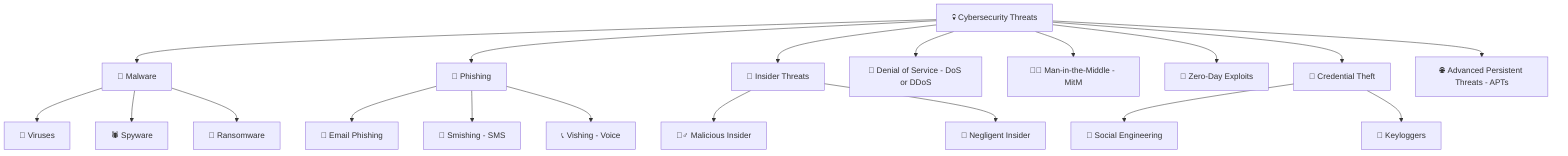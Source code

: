 flowchart TD
    A[💀 Cybersecurity Threats]

    A --> B[🦠 Malware]
    B --> B1[📎 Viruses]
    B --> B2[🕷️ Spyware]
    B --> B3[🛑 Ransomware]

    A --> C[🎣 Phishing]
    C --> C1[📧 Email Phishing]
    C --> C2[💬 Smishing - SMS]
    C --> C3[📞 Vishing - Voice]

    A --> D[👤 Insider Threats]
    D --> D1[🧍‍♂️ Malicious Insider]
    D --> D2[🙈 Negligent Insider]

    A --> E[👾 Denial of Service - DoS or DDoS]

    A --> F[🧑‍💻 Man-in-the-Middle - MitM]

    A --> G[🚪 Zero-Day Exploits]

    A --> H[🔐 Credential Theft]
    H --> H1[🧠 Social Engineering]
    H --> H2[🧬 Keyloggers]

    A --> I[🌐 Advanced Persistent Threats - APTs]